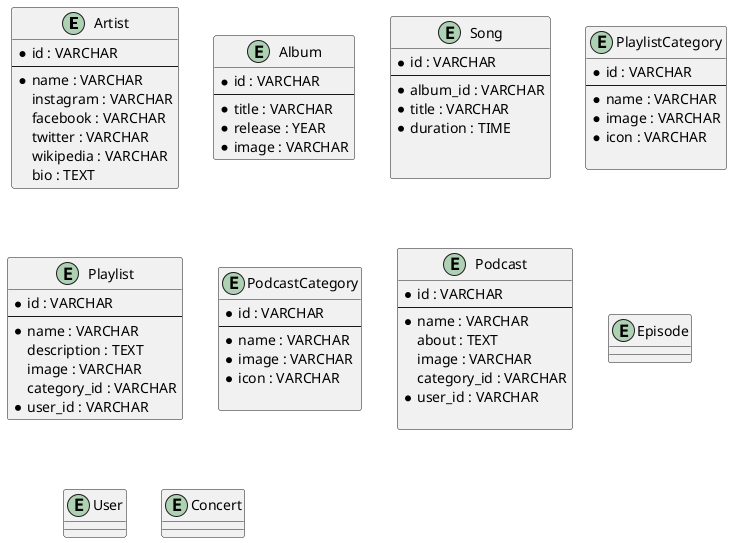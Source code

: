@startuml
entity Artist {
    * id : VARCHAR
    --
    * name : VARCHAR
    instagram : VARCHAR
    facebook : VARCHAR
    twitter : VARCHAR
    wikipedia : VARCHAR
    bio : TEXT
}

entity Album {
    * id : VARCHAR
    --
    * title : VARCHAR
    * release : YEAR
    * image : VARCHAR
}

entity Song {
    * id : VARCHAR
    --
    * album_id : VARCHAR
    * title : VARCHAR
    * duration : TIME


}

entity PlaylistCategory {
    * id : VARCHAR
    --
    * name : VARCHAR
    * image : VARCHAR
    * icon : VARCHAR

}


entity Playlist {
    * id : VARCHAR
    --
    * name : VARCHAR
    description : TEXT
    image : VARCHAR
    category_id : VARCHAR
    * user_id : VARCHAR
}

entity PodcastCategory {
    * id : VARCHAR
    --
    * name : VARCHAR
    * image : VARCHAR
    * icon : VARCHAR

}

entity Podcast {
    * id : VARCHAR
    --
    * name : VARCHAR
    about : TEXT
    image : VARCHAR
    category_id : VARCHAR
    * user_id : VARCHAR

}

entity Episode {

}

entity User {

}

entity Concert {

}


@enduml